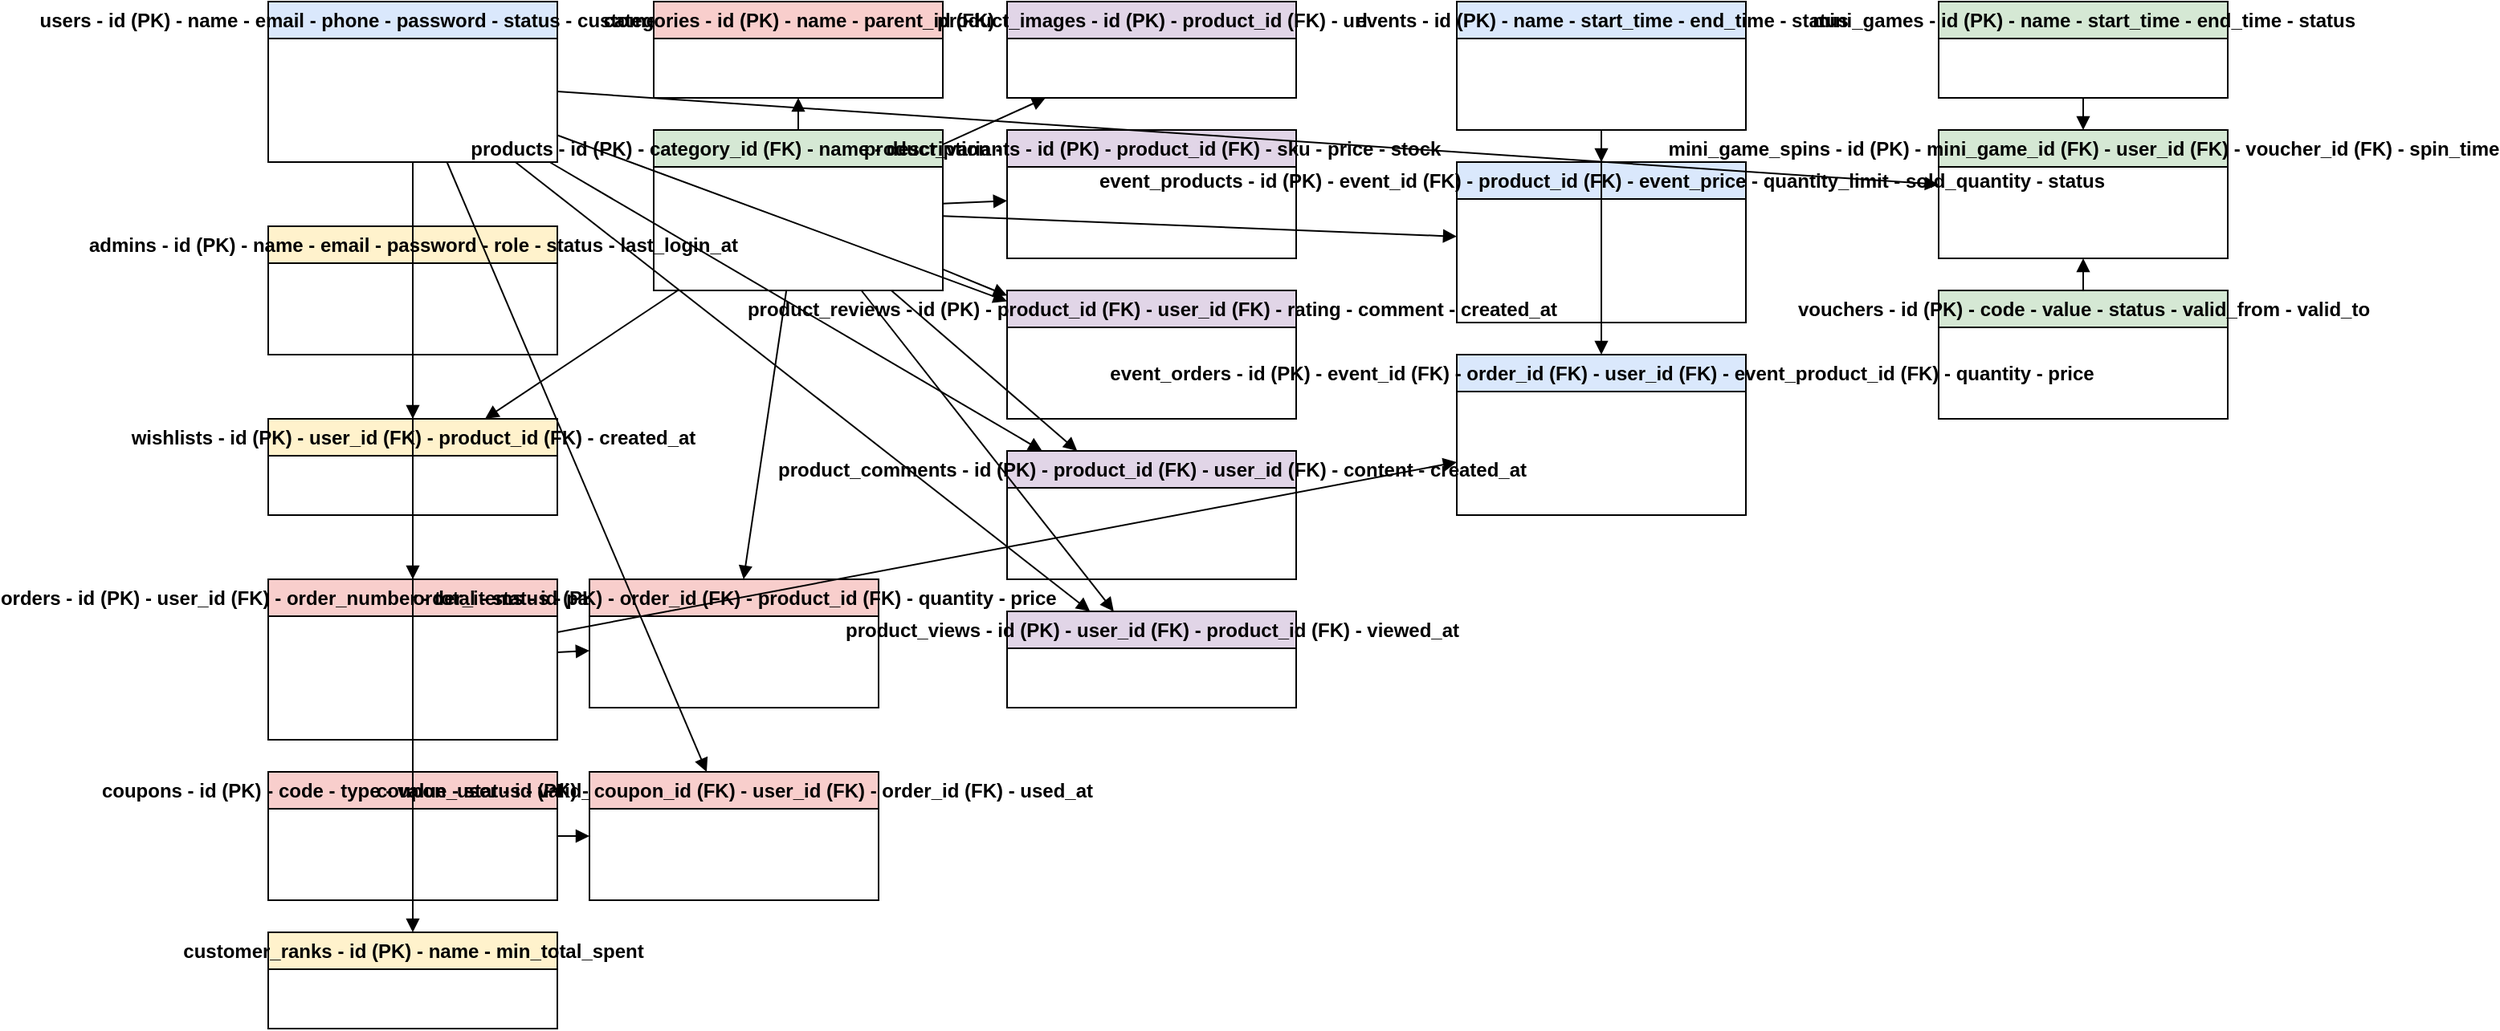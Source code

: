 <mxfile>
  <diagram name="Physical ERD">
    <mxGraphModel>
      <root>
        <mxCell id="0"/>
        <mxCell id="1" parent="0"/>
        <!-- USERS -->
        <mxCell id="users" value="users
- id (PK)
- name
- email
- phone
- password
- status
- customer_rank_id (FK)" style="swimlane;html=1;fillColor=#dae8fc;" vertex="1" parent="1"><mxGeometry x="60" y="60" width="180" height="100" as="geometry"/></mxCell>
        <!-- ADMINS -->
        <mxCell id="admins" value="admins
- id (PK)
- name
- email
- password
- role
- status
- last_login_at" style="swimlane;html=1;fillColor=#fff2cc;" vertex="1" parent="1"><mxGeometry x="60" y="200" width="180" height="80" as="geometry"/></mxCell>
        <!-- CATEGORIES -->
        <mxCell id="categories" value="categories
- id (PK)
- name
- parent_id (FK)" style="swimlane;html=1;fillColor=#f8cecc;" vertex="1" parent="1"><mxGeometry x="300" y="60" width="180" height="60" as="geometry"/></mxCell>
        <!-- PRODUCTS -->
        <mxCell id="products" value="products
- id (PK)
- category_id (FK)
- name
- description
- price
- status" style="swimlane;html=1;fillColor=#d5e8d4;" vertex="1" parent="1"><mxGeometry x="300" y="140" width="180" height="100" as="geometry"/></mxCell>
        <!-- PRODUCT IMAGES -->
        <mxCell id="product_images" value="product_images
- id (PK)
- product_id (FK)
- url" style="swimlane;html=1;fillColor=#e1d5e7;" vertex="1" parent="1"><mxGeometry x="520" y="60" width="180" height="60" as="geometry"/></mxCell>
        <!-- PRODUCT VARIANTS -->
        <mxCell id="product_variants" value="product_variants
- id (PK)
- product_id (FK)
- sku
- price
- stock" style="swimlane;html=1;fillColor=#e1d5e7;" vertex="1" parent="1"><mxGeometry x="520" y="140" width="180" height="80" as="geometry"/></mxCell>
        <!-- PRODUCT REVIEWS -->
        <mxCell id="product_reviews" value="product_reviews
- id (PK)
- product_id (FK)
- user_id (FK)
- rating
- comment
- created_at" style="swimlane;html=1;fillColor=#e1d5e7;" vertex="1" parent="1"><mxGeometry x="520" y="240" width="180" height="80" as="geometry"/></mxCell>
        <!-- PRODUCT COMMENTS -->
        <mxCell id="product_comments" value="product_comments
- id (PK)
- product_id (FK)
- user_id (FK)
- content
- created_at" style="swimlane;html=1;fillColor=#e1d5e7;" vertex="1" parent="1"><mxGeometry x="520" y="340" width="180" height="80" as="geometry"/></mxCell>
        <!-- WISHLISTS -->
        <mxCell id="wishlists" value="wishlists
- id (PK)
- user_id (FK)
- product_id (FK)
- created_at" style="swimlane;html=1;fillColor=#fff2cc;" vertex="1" parent="1"><mxGeometry x="60" y="320" width="180" height="60" as="geometry"/></mxCell>
        <!-- ORDERS -->
        <mxCell id="orders" value="orders
- id (PK)
- user_id (FK)
- order_number
- total
- status
- payment_status
- created_at" style="swimlane;html=1;fillColor=#f8cecc;" vertex="1" parent="1"><mxGeometry x="60" y="420" width="180" height="100" as="geometry"/></mxCell>
        <!-- ORDER ITEMS -->
        <mxCell id="order_items" value="order_items
- id (PK)
- order_id (FK)
- product_id (FK)
- quantity
- price" style="swimlane;html=1;fillColor=#f8cecc;" vertex="1" parent="1"><mxGeometry x="260" y="420" width="180" height="80" as="geometry"/></mxCell>
        <!-- COUPONS -->
        <mxCell id="coupons" value="coupons
- id (PK)
- code
- type
- value
- status
- valid_from
- valid_to" style="swimlane;html=1;fillColor=#f8cecc;" vertex="1" parent="1"><mxGeometry x="60" y="540" width="180" height="80" as="geometry"/></mxCell>
        <!-- COUPON_USER -->
        <mxCell id="coupon_user" value="coupon_user
- id (PK)
- coupon_id (FK)
- user_id (FK)
- order_id (FK)
- used_at" style="swimlane;html=1;fillColor=#f8cecc;" vertex="1" parent="1"><mxGeometry x="260" y="540" width="180" height="80" as="geometry"/></mxCell>
        <!-- CUSTOMER RANKS -->
        <mxCell id="customer_ranks" value="customer_ranks
- id (PK)
- name
- min_total_spent" style="swimlane;html=1;fillColor=#fff2cc;" vertex="1" parent="1"><mxGeometry x="60" y="640" width="180" height="60" as="geometry"/></mxCell>
        <!-- EVENTS -->
        <mxCell id="events" value="events
- id (PK)
- name
- start_time
- end_time
- status" style="swimlane;html=1;fillColor=#dae8fc;" vertex="1" parent="1"><mxGeometry x="800" y="60" width="180" height="80" as="geometry"/></mxCell>
        <!-- EVENT PRODUCTS -->
        <mxCell id="event_products" value="event_products
- id (PK)
- event_id (FK)
- product_id (FK)
- event_price
- quantity_limit
- sold_quantity
- status" style="swimlane;html=1;fillColor=#dae8fc;" vertex="1" parent="1"><mxGeometry x="800" y="160" width="180" height="100" as="geometry"/></mxCell>
        <!-- EVENT ORDERS -->
        <mxCell id="event_orders" value="event_orders
- id (PK)
- event_id (FK)
- order_id (FK)
- user_id (FK)
- event_product_id (FK)
- quantity
- price" style="swimlane;html=1;fillColor=#dae8fc;" vertex="1" parent="1"><mxGeometry x="800" y="280" width="180" height="100" as="geometry"/></mxCell>
        <!-- MINI GAMES -->
        <mxCell id="mini_games" value="mini_games
- id (PK)
- name
- start_time
- end_time
- status" style="swimlane;html=1;fillColor=#d5e8d4;" vertex="1" parent="1"><mxGeometry x="1100" y="60" width="180" height="60" as="geometry"/></mxCell>
        <!-- MINI GAME SPINS -->
        <mxCell id="mini_game_spins" value="mini_game_spins
- id (PK)
- mini_game_id (FK)
- user_id (FK)
- voucher_id (FK)
- spin_time" style="swimlane;html=1;fillColor=#d5e8d4;" vertex="1" parent="1"><mxGeometry x="1100" y="140" width="180" height="80" as="geometry"/></mxCell>
        <!-- VOUCHERS -->
        <mxCell id="vouchers" value="vouchers
- id (PK)
- code
- value
- status
- valid_from
- valid_to" style="swimlane;html=1;fillColor=#d5e8d4;" vertex="1" parent="1"><mxGeometry x="1100" y="240" width="180" height="80" as="geometry"/></mxCell>
        <!-- PRODUCT VIEWS -->
        <mxCell id="product_views" value="product_views
- id (PK)
- user_id (FK)
- product_id (FK)
- viewed_at" style="swimlane;html=1;fillColor=#e1d5e7;" vertex="1" parent="1"><mxGeometry x="520" y="440" width="180" height="60" as="geometry"/></mxCell>
        <!-- Relationships -->
        <mxCell id="rel1" style="endArrow=block;html=1;" edge="1" parent="1" source="users" target="orders"><mxGeometry relative="1" as="geometry"/></mxCell>
        <mxCell id="rel2" style="endArrow=block;html=1;" edge="1" parent="1" source="orders" target="order_items"><mxGeometry relative="1" as="geometry"/></mxCell>
        <mxCell id="rel3" style="endArrow=block;html=1;" edge="1" parent="1" source="products" target="order_items"><mxGeometry relative="1" as="geometry"/></mxCell>
        <mxCell id="rel4" style="endArrow=block;html=1;" edge="1" parent="1" source="products" target="categories"><mxGeometry relative="1" as="geometry"/></mxCell>
        <mxCell id="rel5" style="endArrow=block;html=1;" edge="1" parent="1" source="products" target="product_images"><mxGeometry relative="1" as="geometry"/></mxCell>
        <mxCell id="rel6" style="endArrow=block;html=1;" edge="1" parent="1" source="products" target="product_variants"><mxGeometry relative="1" as="geometry"/></mxCell>
        <mxCell id="rel7" style="endArrow=block;html=1;" edge="1" parent="1" source="products" target="product_reviews"><mxGeometry relative="1" as="geometry"/></mxCell>
        <mxCell id="rel8" style="endArrow=block;html=1;" edge="1" parent="1" source="products" target="product_comments"><mxGeometry relative="1" as="geometry"/></mxCell>
        <mxCell id="rel9" style="endArrow=block;html=1;" edge="1" parent="1" source="users" target="wishlists"><mxGeometry relative="1" as="geometry"/></mxCell>
        <mxCell id="rel10" style="endArrow=block;html=1;" edge="1" parent="1" source="products" target="wishlists"><mxGeometry relative="1" as="geometry"/></mxCell>
        <mxCell id="rel11" style="endArrow=block;html=1;" edge="1" parent="1" source="users" target="product_reviews"><mxGeometry relative="1" as="geometry"/></mxCell>
        <mxCell id="rel12" style="endArrow=block;html=1;" edge="1" parent="1" source="users" target="product_comments"><mxGeometry relative="1" as="geometry"/></mxCell>
        <mxCell id="rel13" style="endArrow=block;html=1;" edge="1" parent="1" source="users" target="coupon_user"><mxGeometry relative="1" as="geometry"/></mxCell>
        <mxCell id="rel14" style="endArrow=block;html=1;" edge="1" parent="1" source="coupons" target="coupon_user"><mxGeometry relative="1" as="geometry"/></mxCell>
        <mxCell id="rel15" style="endArrow=block;html=1;" edge="1" parent="1" source="users" target="customer_ranks"><mxGeometry relative="1" as="geometry"/></mxCell>
        <mxCell id="rel16" style="endArrow=block;html=1;" edge="1" parent="1" source="events" target="event_products"><mxGeometry relative="1" as="geometry"/></mxCell>
        <mxCell id="rel17" style="endArrow=block;html=1;" edge="1" parent="1" source="products" target="event_products"><mxGeometry relative="1" as="geometry"/></mxCell>
        <mxCell id="rel18" style="endArrow=block;html=1;" edge="1" parent="1" source="events" target="event_orders"><mxGeometry relative="1" as="geometry"/></mxCell>
        <mxCell id="rel19" style="endArrow=block;html=1;" edge="1" parent="1" source="orders" target="event_orders"><mxGeometry relative="1" as="geometry"/></mxCell>
        <mxCell id="rel20" style="endArrow=block;html=1;" edge="1" parent="1" source="users" target="mini_game_spins"><mxGeometry relative="1" as="geometry"/></mxCell>
        <mxCell id="rel21" style="endArrow=block;html=1;" edge="1" parent="1" source="mini_games" target="mini_game_spins"><mxGeometry relative="1" as="geometry"/></mxCell>
        <mxCell id="rel22" style="endArrow=block;html=1;" edge="1" parent="1" source="vouchers" target="mini_game_spins"><mxGeometry relative="1" as="geometry"/></mxCell>
        <mxCell id="rel23" style="endArrow=block;html=1;" edge="1" parent="1" source="users" target="product_views"><mxGeometry relative="1" as="geometry"/></mxCell>
        <mxCell id="rel24" style="endArrow=block;html=1;" edge="1" parent="1" source="products" target="product_views"><mxGeometry relative="1" as="geometry"/></mxCell>
      </root>
    </mxGraphModel>
  </diagram>
</mxfile> 